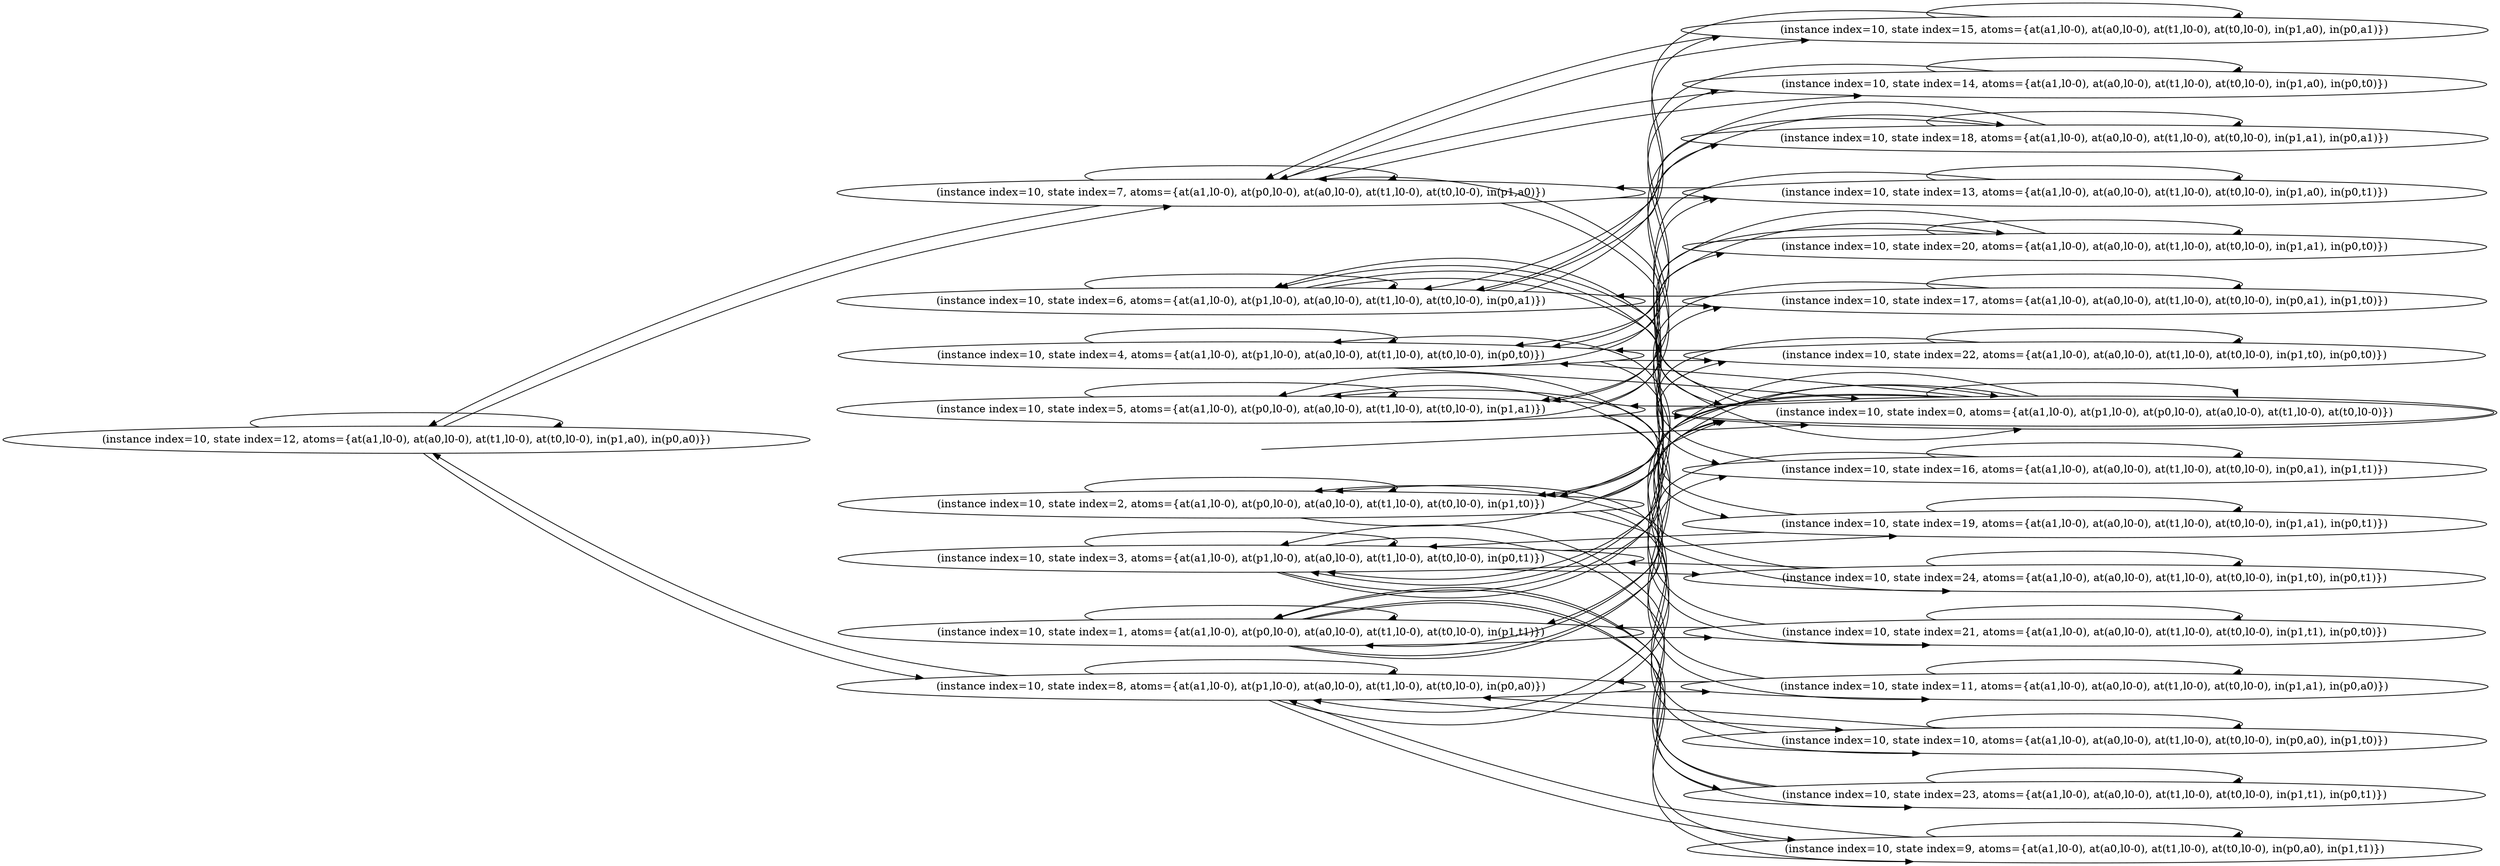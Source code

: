 digraph {
rankdir="LR"
s12[label="(instance index=10, state index=12, atoms={at(a1,l0-0), at(a0,l0-0), at(t1,l0-0), at(t0,l0-0), in(p1,a0), in(p0,a0)})"]
s15[label="(instance index=10, state index=15, atoms={at(a1,l0-0), at(a0,l0-0), at(t1,l0-0), at(t0,l0-0), in(p1,a0), in(p0,a1)})"]
s18[label="(instance index=10, state index=18, atoms={at(a1,l0-0), at(a0,l0-0), at(t1,l0-0), at(t0,l0-0), in(p1,a1), in(p0,a1)})"]
s11[label="(instance index=10, state index=11, atoms={at(a1,l0-0), at(a0,l0-0), at(t1,l0-0), at(t0,l0-0), in(p1,a1), in(p0,a0)})"]
s20[label="(instance index=10, state index=20, atoms={at(a1,l0-0), at(a0,l0-0), at(t1,l0-0), at(t0,l0-0), in(p1,a1), in(p0,t0)})"]
s14[label="(instance index=10, state index=14, atoms={at(a1,l0-0), at(a0,l0-0), at(t1,l0-0), at(t0,l0-0), in(p1,a0), in(p0,t0)})"]
s19[label="(instance index=10, state index=19, atoms={at(a1,l0-0), at(a0,l0-0), at(t1,l0-0), at(t0,l0-0), in(p1,a1), in(p0,t1)})"]
s13[label="(instance index=10, state index=13, atoms={at(a1,l0-0), at(a0,l0-0), at(t1,l0-0), at(t0,l0-0), in(p1,a0), in(p0,t1)})"]
s22[label="(instance index=10, state index=22, atoms={at(a1,l0-0), at(a0,l0-0), at(t1,l0-0), at(t0,l0-0), in(p1,t0), in(p0,t0)})"]
s17[label="(instance index=10, state index=17, atoms={at(a1,l0-0), at(a0,l0-0), at(t1,l0-0), at(t0,l0-0), in(p0,a1), in(p1,t0)})"]
s10[label="(instance index=10, state index=10, atoms={at(a1,l0-0), at(a0,l0-0), at(t1,l0-0), at(t0,l0-0), in(p0,a0), in(p1,t0)})"]
s21[label="(instance index=10, state index=21, atoms={at(a1,l0-0), at(a0,l0-0), at(t1,l0-0), at(t0,l0-0), in(p1,t1), in(p0,t0)})"]
s16[label="(instance index=10, state index=16, atoms={at(a1,l0-0), at(a0,l0-0), at(t1,l0-0), at(t0,l0-0), in(p0,a1), in(p1,t1)})"]
s9[label="(instance index=10, state index=9, atoms={at(a1,l0-0), at(a0,l0-0), at(t1,l0-0), at(t0,l0-0), in(p0,a0), in(p1,t1)})"]
s23[label="(instance index=10, state index=23, atoms={at(a1,l0-0), at(a0,l0-0), at(t1,l0-0), at(t0,l0-0), in(p1,t1), in(p0,t1)})"]
s24[label="(instance index=10, state index=24, atoms={at(a1,l0-0), at(a0,l0-0), at(t1,l0-0), at(t0,l0-0), in(p1,t0), in(p0,t1)})"]
s8[label="(instance index=10, state index=8, atoms={at(a1,l0-0), at(p1,l0-0), at(a0,l0-0), at(t1,l0-0), at(t0,l0-0), in(p0,a0)})"]
s7[label="(instance index=10, state index=7, atoms={at(a1,l0-0), at(p0,l0-0), at(a0,l0-0), at(t1,l0-0), at(t0,l0-0), in(p1,a0)})"]
s6[label="(instance index=10, state index=6, atoms={at(a1,l0-0), at(p1,l0-0), at(a0,l0-0), at(t1,l0-0), at(t0,l0-0), in(p0,a1)})"]
s5[label="(instance index=10, state index=5, atoms={at(a1,l0-0), at(p0,l0-0), at(a0,l0-0), at(t1,l0-0), at(t0,l0-0), in(p1,a1)})"]
s4[label="(instance index=10, state index=4, atoms={at(a1,l0-0), at(p1,l0-0), at(a0,l0-0), at(t1,l0-0), at(t0,l0-0), in(p0,t0)})"]
s3[label="(instance index=10, state index=3, atoms={at(a1,l0-0), at(p1,l0-0), at(a0,l0-0), at(t1,l0-0), at(t0,l0-0), in(p0,t1)})"]
s2[label="(instance index=10, state index=2, atoms={at(a1,l0-0), at(p0,l0-0), at(a0,l0-0), at(t1,l0-0), at(t0,l0-0), in(p1,t0)})"]
s1[label="(instance index=10, state index=1, atoms={at(a1,l0-0), at(p0,l0-0), at(a0,l0-0), at(t1,l0-0), at(t0,l0-0), in(p1,t1)})"]
s0[peripheries=2,label="(instance index=10, state index=0, atoms={at(a1,l0-0), at(p1,l0-0), at(p0,l0-0), at(a0,l0-0), at(t1,l0-0), at(t0,l0-0)})"]
Dangling [ label = "", style = invis ]
{ rank = same; Dangling }
Dangling -> s0
{ rank = same; s0}
{ rank = same; s8,s7,s6,s5,s4,s3,s2,s1}
{ rank = same; s0}
{
s12->s7
s12->s12
s12->s8
s15->s15
s15->s6
s15->s7
s18->s5
s18->s6
s18->s18
s11->s5
s11->s11
s11->s8
s20->s4
s20->s20
s20->s5
s14->s14
s14->s7
s14->s4
s19->s5
s19->s19
s19->s3
s13->s7
s13->s13
s13->s3
s22->s22
s22->s4
s22->s2
s17->s6
s17->s2
s17->s17
s10->s10
s10->s2
s10->s8
s21->s21
s21->s4
s21->s1
s16->s6
s16->s1
s16->s16
s9->s1
s9->s9
s9->s8
s23->s23
s23->s3
s23->s1
s24->s2
s24->s3
s24->s24
}
{
s8->s12
s8->s11
s8->s10
s8->s9
s8->s8
s8->s0
s7->s15
s7->s13
s7->s12
s7->s14
s7->s7
s7->s0
s6->s18
s6->s17
s6->s16
s6->s15
s6->s6
s6->s0
s5->s20
s5->s18
s5->s11
s5->s19
s5->s5
s5->s0
s4->s22
s4->s20
s4->s4
s4->s21
s4->s14
s4->s0
s3->s23
s3->s19
s3->s13
s3->s24
s3->s3
s3->s0
s2->s22
s2->s24
s2->s17
s2->s10
s2->s2
s2->s0
s1->s23
s1->s16
s1->s9
s1->s1
s1->s21
s1->s0
}
{
s0->s8
s0->s7
s0->s6
s0->s5
s0->s4
s0->s3
s0->s2
s0->s1
s0->s0
}
}

